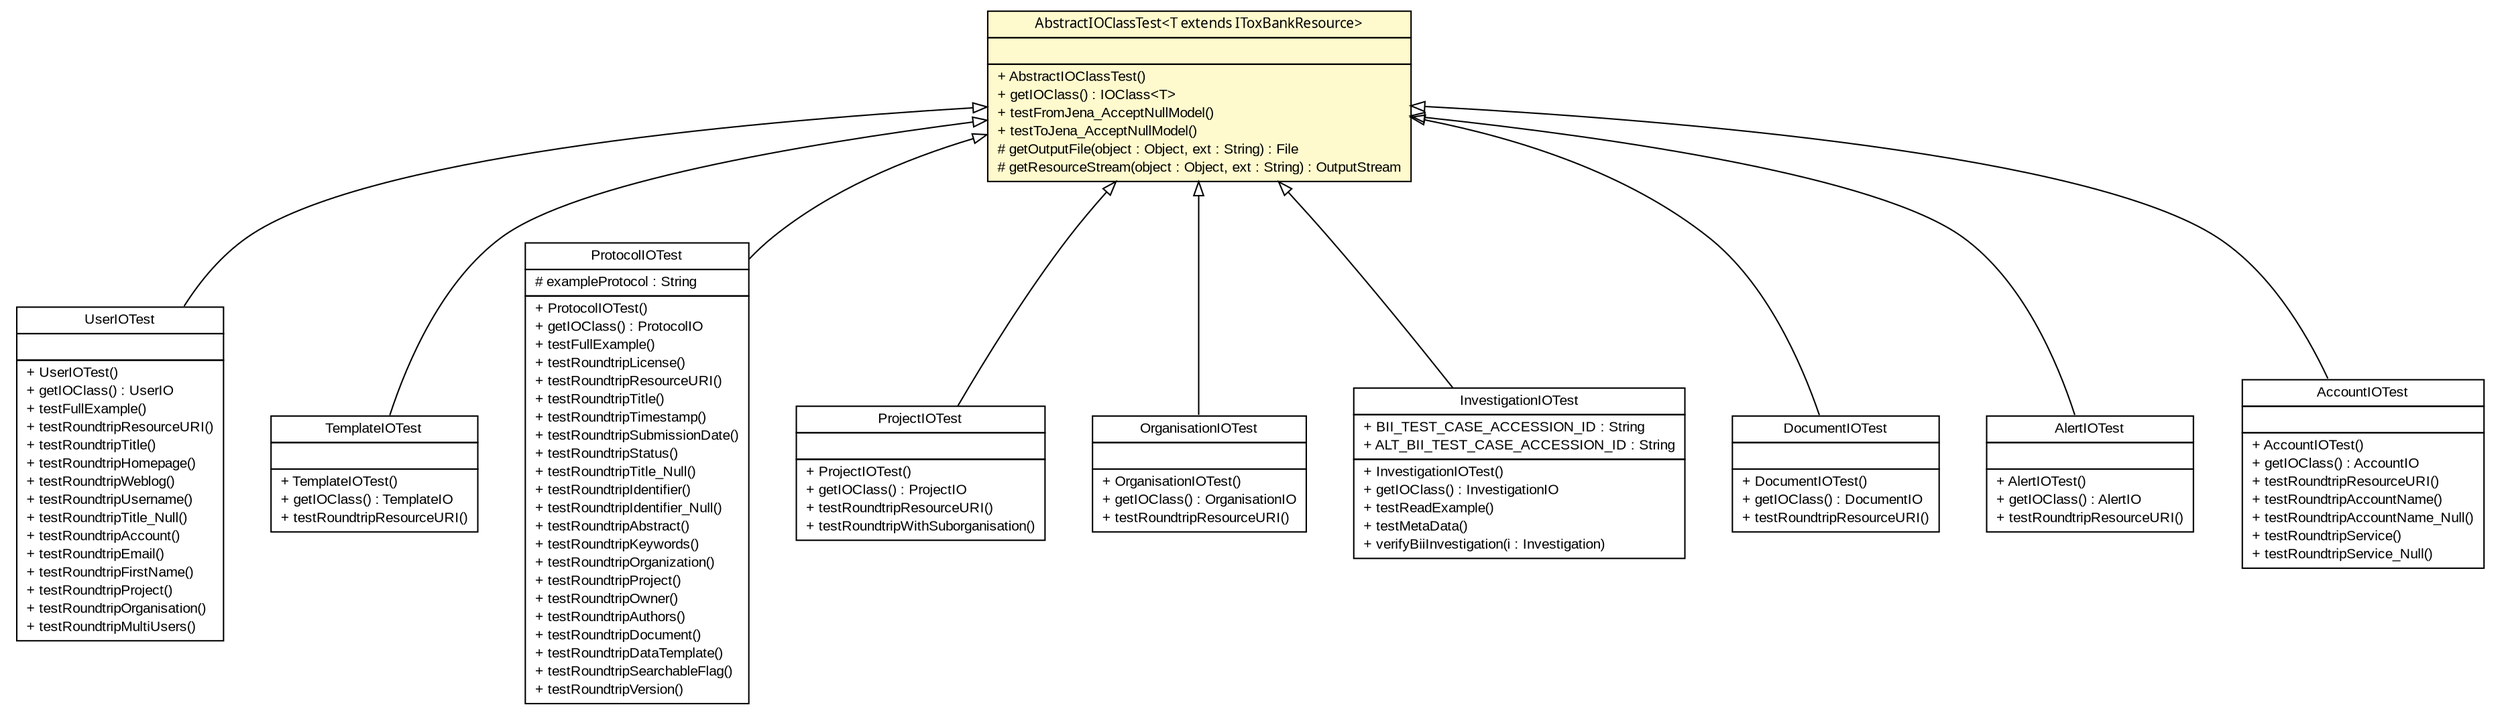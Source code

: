 #!/usr/local/bin/dot
#
# Class diagram 
# Generated by UmlGraph version 4.6 (http://www.spinellis.gr/sw/umlgraph)
#

digraph G {
	edge [fontname="arial",fontsize=10,labelfontname="arial",labelfontsize=10];
	node [fontname="arial",fontsize=10,shape=plaintext];
	// net.toxbank.client.io.rdf.UserIOTest
	c240 [label=<<table border="0" cellborder="1" cellspacing="0" cellpadding="2" port="p" href="./UserIOTest.html">
		<tr><td><table border="0" cellspacing="0" cellpadding="1">
			<tr><td> UserIOTest </td></tr>
		</table></td></tr>
		<tr><td><table border="0" cellspacing="0" cellpadding="1">
			<tr><td align="left">  </td></tr>
		</table></td></tr>
		<tr><td><table border="0" cellspacing="0" cellpadding="1">
			<tr><td align="left"> + UserIOTest() </td></tr>
			<tr><td align="left"> + getIOClass() : UserIO </td></tr>
			<tr><td align="left"> + testFullExample() </td></tr>
			<tr><td align="left"> + testRoundtripResourceURI() </td></tr>
			<tr><td align="left"> + testRoundtripTitle() </td></tr>
			<tr><td align="left"> + testRoundtripHomepage() </td></tr>
			<tr><td align="left"> + testRoundtripWeblog() </td></tr>
			<tr><td align="left"> + testRoundtripUsername() </td></tr>
			<tr><td align="left"> + testRoundtripTitle_Null() </td></tr>
			<tr><td align="left"> + testRoundtripAccount() </td></tr>
			<tr><td align="left"> + testRoundtripEmail() </td></tr>
			<tr><td align="left"> + testRoundtripFirstName() </td></tr>
			<tr><td align="left"> + testRoundtripProject() </td></tr>
			<tr><td align="left"> + testRoundtripOrganisation() </td></tr>
			<tr><td align="left"> + testRoundtripMultiUsers() </td></tr>
		</table></td></tr>
		</table>>, fontname="arial", fontcolor="black", fontsize=10.0];
	// net.toxbank.client.io.rdf.TemplateIOTest
	c241 [label=<<table border="0" cellborder="1" cellspacing="0" cellpadding="2" port="p" href="./TemplateIOTest.html">
		<tr><td><table border="0" cellspacing="0" cellpadding="1">
			<tr><td> TemplateIOTest </td></tr>
		</table></td></tr>
		<tr><td><table border="0" cellspacing="0" cellpadding="1">
			<tr><td align="left">  </td></tr>
		</table></td></tr>
		<tr><td><table border="0" cellspacing="0" cellpadding="1">
			<tr><td align="left"> + TemplateIOTest() </td></tr>
			<tr><td align="left"> + getIOClass() : TemplateIO </td></tr>
			<tr><td align="left"> + testRoundtripResourceURI() </td></tr>
		</table></td></tr>
		</table>>, fontname="arial", fontcolor="black", fontsize=10.0];
	// net.toxbank.client.io.rdf.ProtocolIOTest
	c242 [label=<<table border="0" cellborder="1" cellspacing="0" cellpadding="2" port="p" href="./ProtocolIOTest.html">
		<tr><td><table border="0" cellspacing="0" cellpadding="1">
			<tr><td> ProtocolIOTest </td></tr>
		</table></td></tr>
		<tr><td><table border="0" cellspacing="0" cellpadding="1">
			<tr><td align="left"> # exampleProtocol : String </td></tr>
		</table></td></tr>
		<tr><td><table border="0" cellspacing="0" cellpadding="1">
			<tr><td align="left"> + ProtocolIOTest() </td></tr>
			<tr><td align="left"> + getIOClass() : ProtocolIO </td></tr>
			<tr><td align="left"> + testFullExample() </td></tr>
			<tr><td align="left"> + testRoundtripLicense() </td></tr>
			<tr><td align="left"> + testRoundtripResourceURI() </td></tr>
			<tr><td align="left"> + testRoundtripTitle() </td></tr>
			<tr><td align="left"> + testRoundtripTimestamp() </td></tr>
			<tr><td align="left"> + testRoundtripSubmissionDate() </td></tr>
			<tr><td align="left"> + testRoundtripStatus() </td></tr>
			<tr><td align="left"> + testRoundtripTitle_Null() </td></tr>
			<tr><td align="left"> + testRoundtripIdentifier() </td></tr>
			<tr><td align="left"> + testRoundtripIdentifier_Null() </td></tr>
			<tr><td align="left"> + testRoundtripAbstract() </td></tr>
			<tr><td align="left"> + testRoundtripKeywords() </td></tr>
			<tr><td align="left"> + testRoundtripOrganization() </td></tr>
			<tr><td align="left"> + testRoundtripProject() </td></tr>
			<tr><td align="left"> + testRoundtripOwner() </td></tr>
			<tr><td align="left"> + testRoundtripAuthors() </td></tr>
			<tr><td align="left"> + testRoundtripDocument() </td></tr>
			<tr><td align="left"> + testRoundtripDataTemplate() </td></tr>
			<tr><td align="left"> + testRoundtripSearchableFlag() </td></tr>
			<tr><td align="left"> + testRoundtripVersion() </td></tr>
		</table></td></tr>
		</table>>, fontname="arial", fontcolor="black", fontsize=10.0];
	// net.toxbank.client.io.rdf.ProjectIOTest
	c243 [label=<<table border="0" cellborder="1" cellspacing="0" cellpadding="2" port="p" href="./ProjectIOTest.html">
		<tr><td><table border="0" cellspacing="0" cellpadding="1">
			<tr><td> ProjectIOTest </td></tr>
		</table></td></tr>
		<tr><td><table border="0" cellspacing="0" cellpadding="1">
			<tr><td align="left">  </td></tr>
		</table></td></tr>
		<tr><td><table border="0" cellspacing="0" cellpadding="1">
			<tr><td align="left"> + ProjectIOTest() </td></tr>
			<tr><td align="left"> + getIOClass() : ProjectIO </td></tr>
			<tr><td align="left"> + testRoundtripResourceURI() </td></tr>
			<tr><td align="left"> + testRoundtripWithSuborganisation() </td></tr>
		</table></td></tr>
		</table>>, fontname="arial", fontcolor="black", fontsize=10.0];
	// net.toxbank.client.io.rdf.OrganisationIOTest
	c244 [label=<<table border="0" cellborder="1" cellspacing="0" cellpadding="2" port="p" href="./OrganisationIOTest.html">
		<tr><td><table border="0" cellspacing="0" cellpadding="1">
			<tr><td> OrganisationIOTest </td></tr>
		</table></td></tr>
		<tr><td><table border="0" cellspacing="0" cellpadding="1">
			<tr><td align="left">  </td></tr>
		</table></td></tr>
		<tr><td><table border="0" cellspacing="0" cellpadding="1">
			<tr><td align="left"> + OrganisationIOTest() </td></tr>
			<tr><td align="left"> + getIOClass() : OrganisationIO </td></tr>
			<tr><td align="left"> + testRoundtripResourceURI() </td></tr>
		</table></td></tr>
		</table>>, fontname="arial", fontcolor="black", fontsize=10.0];
	// net.toxbank.client.io.rdf.InvestigationIOTest
	c245 [label=<<table border="0" cellborder="1" cellspacing="0" cellpadding="2" port="p" href="./InvestigationIOTest.html">
		<tr><td><table border="0" cellspacing="0" cellpadding="1">
			<tr><td> InvestigationIOTest </td></tr>
		</table></td></tr>
		<tr><td><table border="0" cellspacing="0" cellpadding="1">
			<tr><td align="left"> + BII_TEST_CASE_ACCESSION_ID : String </td></tr>
			<tr><td align="left"> + ALT_BII_TEST_CASE_ACCESSION_ID : String </td></tr>
		</table></td></tr>
		<tr><td><table border="0" cellspacing="0" cellpadding="1">
			<tr><td align="left"> + InvestigationIOTest() </td></tr>
			<tr><td align="left"> + getIOClass() : InvestigationIO </td></tr>
			<tr><td align="left"> + testReadExample() </td></tr>
			<tr><td align="left"> + testMetaData() </td></tr>
			<tr><td align="left"> + verifyBiiInvestigation(i : Investigation) </td></tr>
		</table></td></tr>
		</table>>, fontname="arial", fontcolor="black", fontsize=10.0];
	// net.toxbank.client.io.rdf.DocumentIOTest
	c246 [label=<<table border="0" cellborder="1" cellspacing="0" cellpadding="2" port="p" href="./DocumentIOTest.html">
		<tr><td><table border="0" cellspacing="0" cellpadding="1">
			<tr><td> DocumentIOTest </td></tr>
		</table></td></tr>
		<tr><td><table border="0" cellspacing="0" cellpadding="1">
			<tr><td align="left">  </td></tr>
		</table></td></tr>
		<tr><td><table border="0" cellspacing="0" cellpadding="1">
			<tr><td align="left"> + DocumentIOTest() </td></tr>
			<tr><td align="left"> + getIOClass() : DocumentIO </td></tr>
			<tr><td align="left"> + testRoundtripResourceURI() </td></tr>
		</table></td></tr>
		</table>>, fontname="arial", fontcolor="black", fontsize=10.0];
	// net.toxbank.client.io.rdf.AlertIOTest
	c247 [label=<<table border="0" cellborder="1" cellspacing="0" cellpadding="2" port="p" href="./AlertIOTest.html">
		<tr><td><table border="0" cellspacing="0" cellpadding="1">
			<tr><td> AlertIOTest </td></tr>
		</table></td></tr>
		<tr><td><table border="0" cellspacing="0" cellpadding="1">
			<tr><td align="left">  </td></tr>
		</table></td></tr>
		<tr><td><table border="0" cellspacing="0" cellpadding="1">
			<tr><td align="left"> + AlertIOTest() </td></tr>
			<tr><td align="left"> + getIOClass() : AlertIO </td></tr>
			<tr><td align="left"> + testRoundtripResourceURI() </td></tr>
		</table></td></tr>
		</table>>, fontname="arial", fontcolor="black", fontsize=10.0];
	// net.toxbank.client.io.rdf.AccountIOTest
	c248 [label=<<table border="0" cellborder="1" cellspacing="0" cellpadding="2" port="p" href="./AccountIOTest.html">
		<tr><td><table border="0" cellspacing="0" cellpadding="1">
			<tr><td> AccountIOTest </td></tr>
		</table></td></tr>
		<tr><td><table border="0" cellspacing="0" cellpadding="1">
			<tr><td align="left">  </td></tr>
		</table></td></tr>
		<tr><td><table border="0" cellspacing="0" cellpadding="1">
			<tr><td align="left"> + AccountIOTest() </td></tr>
			<tr><td align="left"> + getIOClass() : AccountIO </td></tr>
			<tr><td align="left"> + testRoundtripResourceURI() </td></tr>
			<tr><td align="left"> + testRoundtripAccountName() </td></tr>
			<tr><td align="left"> + testRoundtripAccountName_Null() </td></tr>
			<tr><td align="left"> + testRoundtripService() </td></tr>
			<tr><td align="left"> + testRoundtripService_Null() </td></tr>
		</table></td></tr>
		</table>>, fontname="arial", fontcolor="black", fontsize=10.0];
	// net.toxbank.client.io.rdf.AbstractIOClassTest<T extends net.toxbank.client.resource.IToxBankResource>
	c249 [label=<<table border="0" cellborder="1" cellspacing="0" cellpadding="2" port="p" bgcolor="lemonChiffon" href="./AbstractIOClassTest.html">
		<tr><td><table border="0" cellspacing="0" cellpadding="1">
			<tr><td><font face="ariali"> AbstractIOClassTest&lt;T extends IToxBankResource&gt; </font></td></tr>
		</table></td></tr>
		<tr><td><table border="0" cellspacing="0" cellpadding="1">
			<tr><td align="left">  </td></tr>
		</table></td></tr>
		<tr><td><table border="0" cellspacing="0" cellpadding="1">
			<tr><td align="left"> + AbstractIOClassTest() </td></tr>
			<tr><td align="left"> + getIOClass() : IOClass&lt;T&gt; </td></tr>
			<tr><td align="left"> + testFromJena_AcceptNullModel() </td></tr>
			<tr><td align="left"> + testToJena_AcceptNullModel() </td></tr>
			<tr><td align="left"> # getOutputFile(object : Object, ext : String) : File </td></tr>
			<tr><td align="left"> # getResourceStream(object : Object, ext : String) : OutputStream </td></tr>
		</table></td></tr>
		</table>>, fontname="arial", fontcolor="black", fontsize=10.0];
	//net.toxbank.client.io.rdf.UserIOTest extends net.toxbank.client.io.rdf.AbstractIOClassTest<net.toxbank.client.resource.User>
	c249:p -> c240:p [dir=back,arrowtail=empty];
	//net.toxbank.client.io.rdf.TemplateIOTest extends net.toxbank.client.io.rdf.AbstractIOClassTest<net.toxbank.client.resource.Template>
	c249:p -> c241:p [dir=back,arrowtail=empty];
	//net.toxbank.client.io.rdf.ProtocolIOTest extends net.toxbank.client.io.rdf.AbstractIOClassTest<net.toxbank.client.resource.Protocol>
	c249:p -> c242:p [dir=back,arrowtail=empty];
	//net.toxbank.client.io.rdf.ProjectIOTest extends net.toxbank.client.io.rdf.AbstractIOClassTest<net.toxbank.client.resource.Project>
	c249:p -> c243:p [dir=back,arrowtail=empty];
	//net.toxbank.client.io.rdf.OrganisationIOTest extends net.toxbank.client.io.rdf.AbstractIOClassTest<net.toxbank.client.resource.Organisation>
	c249:p -> c244:p [dir=back,arrowtail=empty];
	//net.toxbank.client.io.rdf.InvestigationIOTest extends net.toxbank.client.io.rdf.AbstractIOClassTest<net.toxbank.client.resource.Investigation>
	c249:p -> c245:p [dir=back,arrowtail=empty];
	//net.toxbank.client.io.rdf.DocumentIOTest extends net.toxbank.client.io.rdf.AbstractIOClassTest<net.toxbank.client.resource.Document>
	c249:p -> c246:p [dir=back,arrowtail=empty];
	//net.toxbank.client.io.rdf.AlertIOTest extends net.toxbank.client.io.rdf.AbstractIOClassTest<net.toxbank.client.resource.Alert>
	c249:p -> c247:p [dir=back,arrowtail=empty];
	//net.toxbank.client.io.rdf.AccountIOTest extends net.toxbank.client.io.rdf.AbstractIOClassTest<net.toxbank.client.resource.Account>
	c249:p -> c248:p [dir=back,arrowtail=empty];
}

